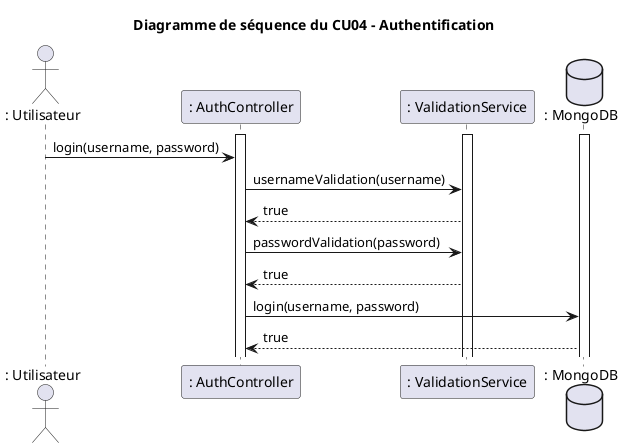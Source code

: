 @startuml
title Diagramme de séquence du CU04 - Authentification

actor ": Utilisateur" as user
participant ": AuthController" as auth
participant ": ValidationService" as val
database ": MongoDB" as db

activate auth
activate val
activate db
user -> auth : login(username, password)

auth -> val : usernameValidation(username)
val --> auth : true
auth -> val : passwordValidation(password)
val --> auth : true
auth -> db : login(username, password)
db --> auth : true

@enduml
